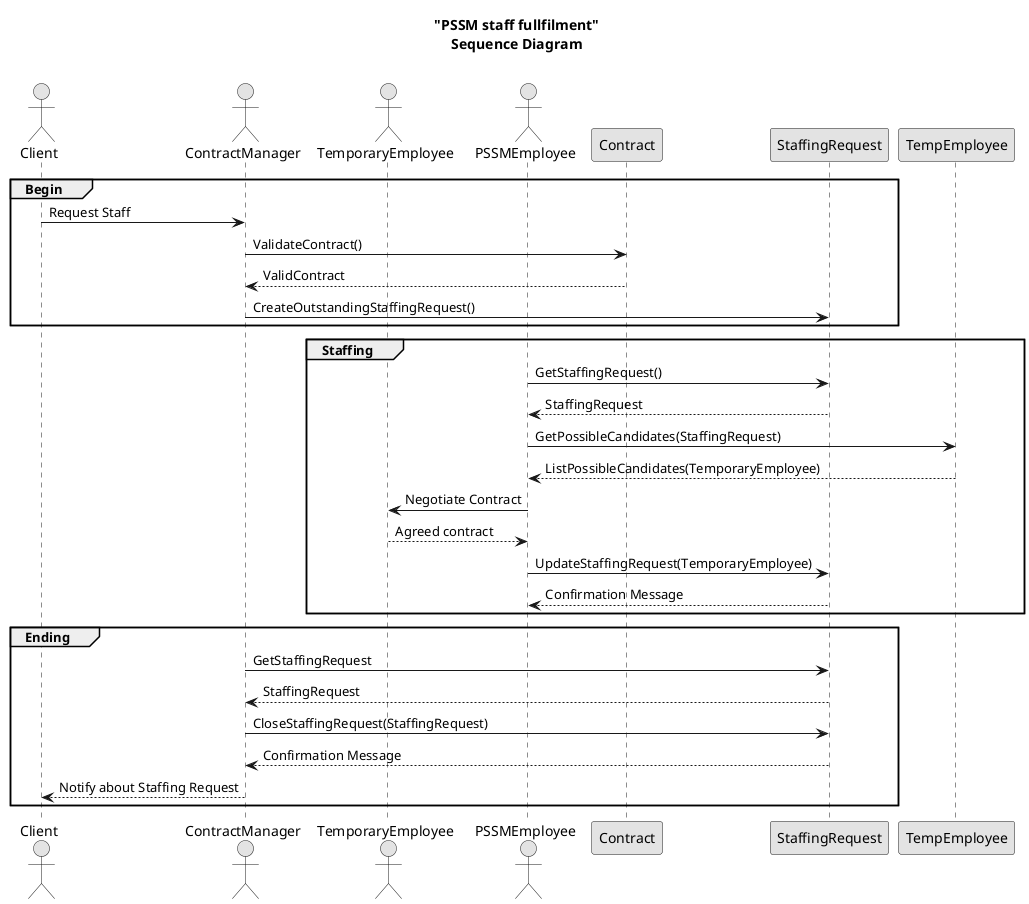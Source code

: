 @startuml
skinparam monochrome true
title "PSSM staff fullfilment"\nSequence Diagram\n

actor Client as C
actor ContractManager as CM
actor TemporaryEmployee as TE
actor PSSMEmployee as PE


participant Contract as CO
participant StaffingRequest as SR
participant TempEmployee as TEC


group Begin
  C -> CM : Request Staff
  CM -> CO: ValidateContract()
  CO --> CM : ValidContract
  CM -> SR : CreateOutstandingStaffingRequest()
end

group Staffing
  PE -> SR : GetStaffingRequest()
  SR --> PE : StaffingRequest
  PE -> TEC : GetPossibleCandidates(StaffingRequest)
  TEC --> PE : ListPossibleCandidates(TemporaryEmployee)
  PE -> TE : Negotiate Contract
  TE --> PE : Agreed contract
  PE -> SR : UpdateStaffingRequest(TemporaryEmployee)
  SR --> PE : Confirmation Message
end

group Ending
  CM -> SR: GetStaffingRequest
  SR --> CM: StaffingRequest
  CM -> SR :CloseStaffingRequest(StaffingRequest)
  SR --> CM : Confirmation Message
  CM --> C: Notify about Staffing Request
end

@enduml

